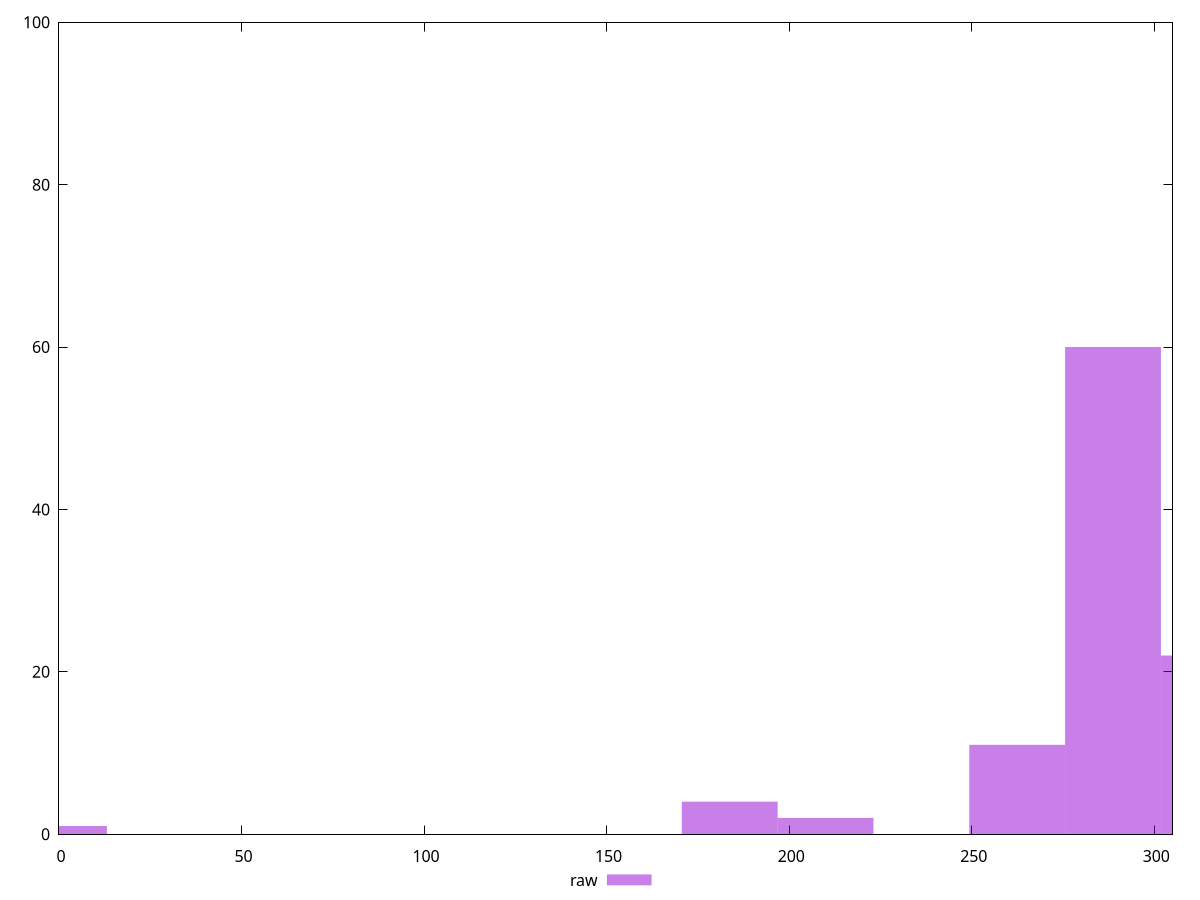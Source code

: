 reset

$raw <<EOF
0 1
314.95860909239116 22
288.71205833469185 60
209.97240606159409 2
183.72585530389483 4
262.4655075769926 11
EOF

set key outside below
set boxwidth 26.24655075769926
set xrange [0:305.01]
set yrange [0:100]
set trange [0:100]
set style fill transparent solid 0.5 noborder
set terminal svg size 640, 490 enhanced background rgb 'white'
set output "report_00009_2021-02-08T22-37-41.559Z/uses-rel-preconnect/samples/pages+cached/raw/histogram.svg"

plot $raw title "raw" with boxes

reset
